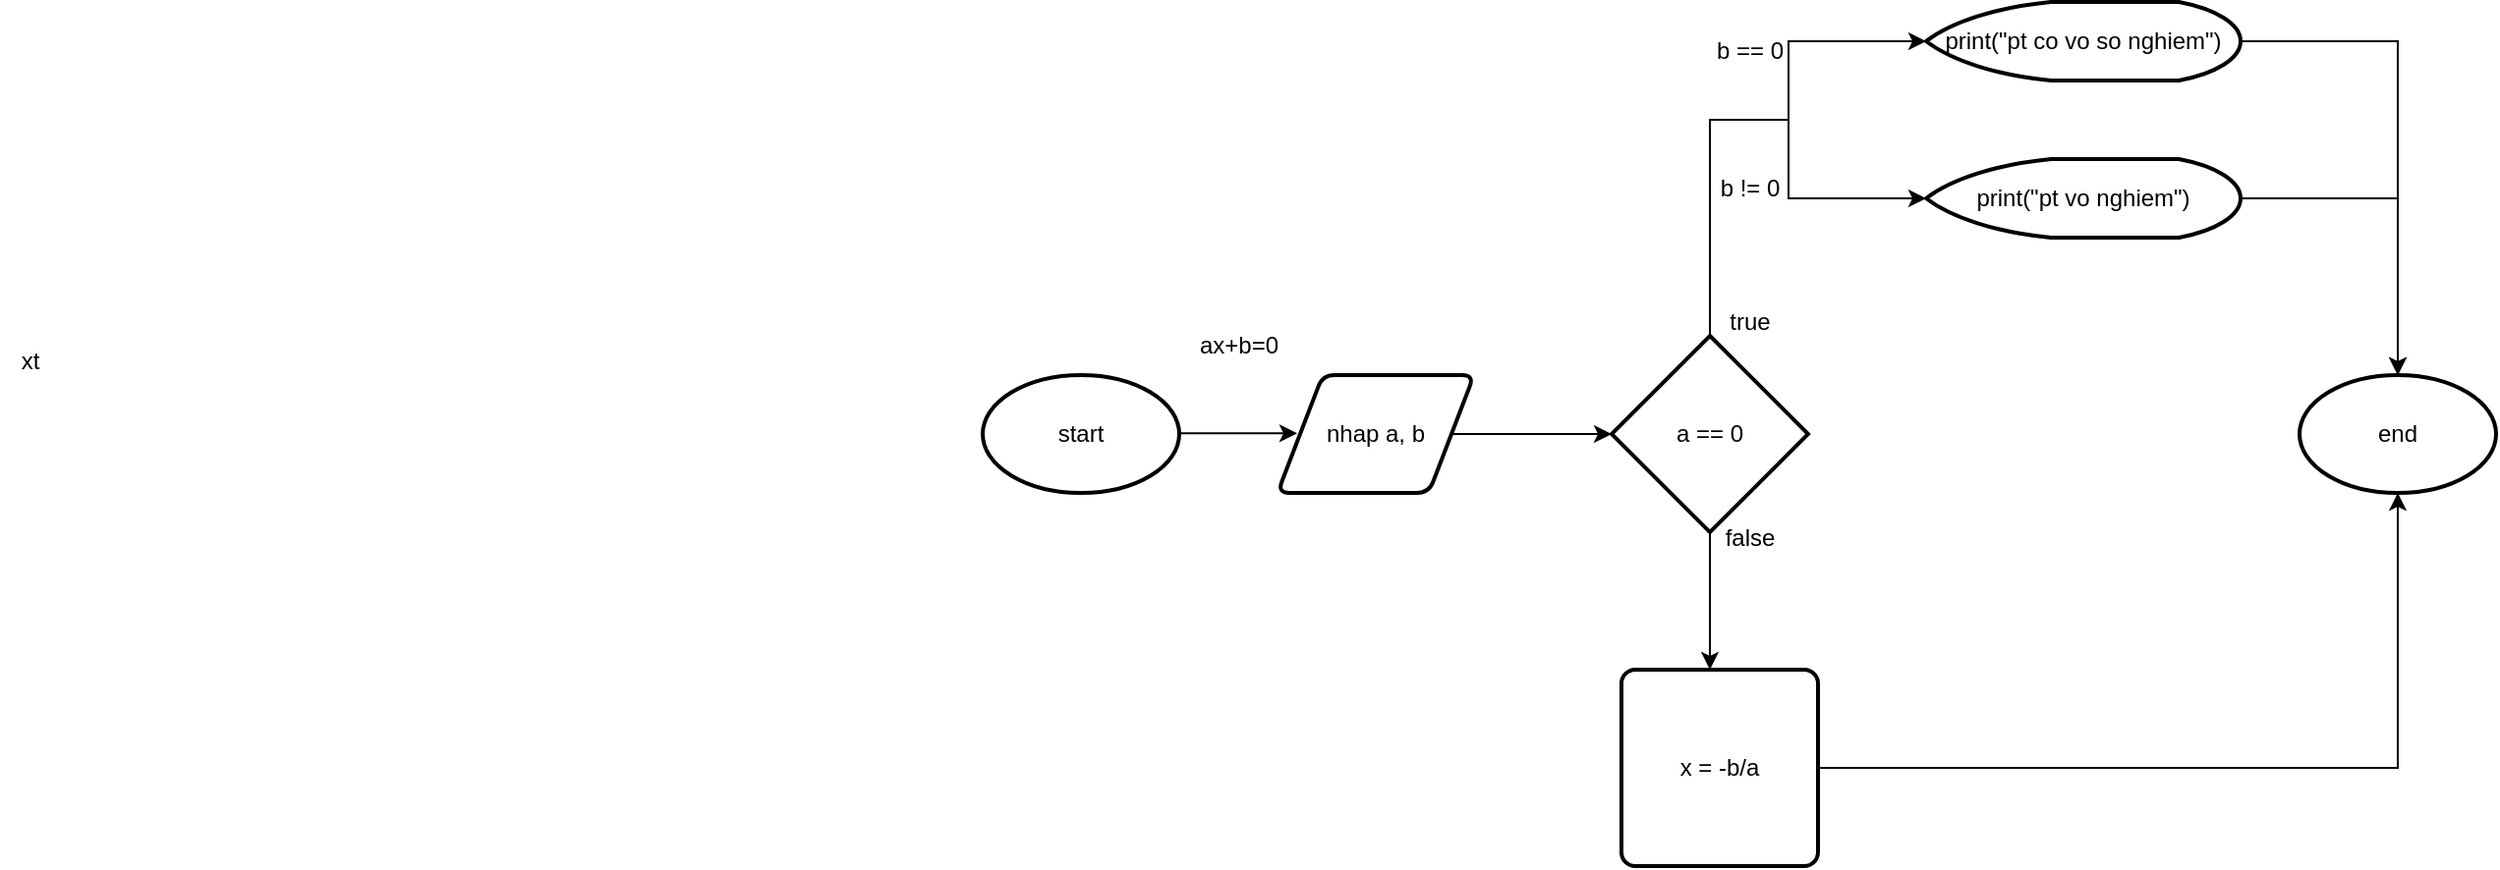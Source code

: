 <mxfile version="25.0.3">
  <diagram name="Page-1" id="DcJ7ozQtyh4piiJlDfk5">
    <mxGraphModel dx="1673" dy="544" grid="1" gridSize="10" guides="1" tooltips="1" connect="1" arrows="1" fold="1" page="1" pageScale="1" pageWidth="850" pageHeight="1100" math="0" shadow="0">
      <root>
        <mxCell id="0" />
        <mxCell id="1" parent="0" />
        <mxCell id="aGZQhhcOPH3hdLJARk8L-2" style="edgeStyle=orthogonalEdgeStyle;rounded=0;orthogonalLoop=1;jettySize=auto;html=1;" edge="1" parent="1">
          <mxGeometry relative="1" as="geometry">
            <mxPoint x="160" y="439.66" as="targetPoint" />
            <mxPoint x="100" y="439.66" as="sourcePoint" />
          </mxGeometry>
        </mxCell>
        <mxCell id="aGZQhhcOPH3hdLJARk8L-3" value="ax+b=0" style="text;html=1;align=center;verticalAlign=middle;resizable=0;points=[];autosize=1;strokeColor=none;fillColor=none;" vertex="1" parent="1">
          <mxGeometry x="100" y="380" width="60" height="30" as="geometry" />
        </mxCell>
        <mxCell id="aGZQhhcOPH3hdLJARk8L-5" value="start" style="strokeWidth=2;html=1;shape=mxgraph.flowchart.start_1;whiteSpace=wrap;" vertex="1" parent="1">
          <mxGeometry y="410" width="100" height="60" as="geometry" />
        </mxCell>
        <mxCell id="aGZQhhcOPH3hdLJARk8L-35" style="edgeStyle=orthogonalEdgeStyle;rounded=0;orthogonalLoop=1;jettySize=auto;html=1;" edge="1" parent="1" source="aGZQhhcOPH3hdLJARk8L-6">
          <mxGeometry relative="1" as="geometry">
            <mxPoint x="320" y="440" as="targetPoint" />
            <Array as="points">
              <mxPoint x="310" y="440" />
            </Array>
          </mxGeometry>
        </mxCell>
        <mxCell id="aGZQhhcOPH3hdLJARk8L-6" value="nhap a, b" style="shape=parallelogram;html=1;strokeWidth=2;perimeter=parallelogramPerimeter;whiteSpace=wrap;rounded=1;arcSize=12;size=0.23;" vertex="1" parent="1">
          <mxGeometry x="150" y="410" width="100" height="60" as="geometry" />
        </mxCell>
        <mxCell id="aGZQhhcOPH3hdLJARk8L-29" value="xt" style="text;html=1;align=center;verticalAlign=middle;resizable=0;points=[];autosize=1;strokeColor=none;fillColor=none;" vertex="1" parent="1">
          <mxGeometry x="-500" y="388" width="30" height="30" as="geometry" />
        </mxCell>
        <mxCell id="aGZQhhcOPH3hdLJARk8L-39" style="edgeStyle=orthogonalEdgeStyle;rounded=0;orthogonalLoop=1;jettySize=auto;html=1;" edge="1" parent="1" source="aGZQhhcOPH3hdLJARk8L-36">
          <mxGeometry relative="1" as="geometry">
            <mxPoint x="370" y="560" as="targetPoint" />
          </mxGeometry>
        </mxCell>
        <mxCell id="aGZQhhcOPH3hdLJARk8L-36" value="a == 0" style="strokeWidth=2;html=1;shape=mxgraph.flowchart.decision;whiteSpace=wrap;" vertex="1" parent="1">
          <mxGeometry x="320" y="390" width="100" height="100" as="geometry" />
        </mxCell>
        <mxCell id="aGZQhhcOPH3hdLJARk8L-40" value="false" style="text;html=1;align=center;verticalAlign=middle;resizable=0;points=[];autosize=1;strokeColor=none;fillColor=none;" vertex="1" parent="1">
          <mxGeometry x="365" y="478" width="50" height="30" as="geometry" />
        </mxCell>
        <mxCell id="aGZQhhcOPH3hdLJARk8L-41" value="print(&quot;pt co vo so nghiem&quot;)" style="strokeWidth=2;html=1;shape=mxgraph.flowchart.display;whiteSpace=wrap;rotation=0;" vertex="1" parent="1">
          <mxGeometry x="480" y="220" width="160" height="40" as="geometry" />
        </mxCell>
        <mxCell id="aGZQhhcOPH3hdLJARk8L-42" value="print(&quot;pt vo nghiem&quot;)" style="strokeWidth=2;html=1;shape=mxgraph.flowchart.display;whiteSpace=wrap;rotation=0;" vertex="1" parent="1">
          <mxGeometry x="480" y="300" width="160" height="40" as="geometry" />
        </mxCell>
        <mxCell id="aGZQhhcOPH3hdLJARk8L-46" value="" style="endArrow=classic;html=1;rounded=0;exitX=0.5;exitY=0;exitDx=0;exitDy=0;exitPerimeter=0;entryX=0;entryY=0.5;entryDx=0;entryDy=0;entryPerimeter=0;" edge="1" parent="1" source="aGZQhhcOPH3hdLJARk8L-36" target="aGZQhhcOPH3hdLJARk8L-41">
          <mxGeometry width="50" height="50" relative="1" as="geometry">
            <mxPoint x="330" y="390" as="sourcePoint" />
            <mxPoint x="410" y="280" as="targetPoint" />
            <Array as="points">
              <mxPoint x="370" y="280" />
              <mxPoint x="410" y="280" />
              <mxPoint x="410" y="240" />
            </Array>
          </mxGeometry>
        </mxCell>
        <mxCell id="aGZQhhcOPH3hdLJARk8L-48" value="" style="endArrow=classic;html=1;rounded=0;entryX=0;entryY=0.5;entryDx=0;entryDy=0;entryPerimeter=0;" edge="1" parent="1" target="aGZQhhcOPH3hdLJARk8L-42">
          <mxGeometry width="50" height="50" relative="1" as="geometry">
            <mxPoint x="410" y="280" as="sourcePoint" />
            <mxPoint x="430" y="270" as="targetPoint" />
            <Array as="points">
              <mxPoint x="410" y="320" />
            </Array>
          </mxGeometry>
        </mxCell>
        <mxCell id="aGZQhhcOPH3hdLJARk8L-49" value="b == 0" style="text;html=1;align=center;verticalAlign=middle;resizable=0;points=[];autosize=1;strokeColor=none;fillColor=none;" vertex="1" parent="1">
          <mxGeometry x="360" y="230" width="60" height="30" as="geometry" />
        </mxCell>
        <mxCell id="aGZQhhcOPH3hdLJARk8L-50" value="b != 0" style="text;html=1;align=center;verticalAlign=middle;resizable=0;points=[];autosize=1;strokeColor=none;fillColor=none;" vertex="1" parent="1">
          <mxGeometry x="365" y="300" width="50" height="30" as="geometry" />
        </mxCell>
        <mxCell id="aGZQhhcOPH3hdLJARk8L-51" value="true" style="text;html=1;align=center;verticalAlign=middle;resizable=0;points=[];autosize=1;strokeColor=none;fillColor=none;" vertex="1" parent="1">
          <mxGeometry x="370" y="368" width="40" height="30" as="geometry" />
        </mxCell>
        <mxCell id="aGZQhhcOPH3hdLJARk8L-53" style="edgeStyle=orthogonalEdgeStyle;rounded=0;orthogonalLoop=1;jettySize=auto;html=1;entryX=0.5;entryY=1;entryDx=0;entryDy=0;entryPerimeter=0;" edge="1" parent="1" source="aGZQhhcOPH3hdLJARk8L-52" target="aGZQhhcOPH3hdLJARk8L-54">
          <mxGeometry relative="1" as="geometry">
            <mxPoint x="720" y="610" as="targetPoint" />
          </mxGeometry>
        </mxCell>
        <mxCell id="aGZQhhcOPH3hdLJARk8L-52" value="x = -b/a" style="rounded=1;whiteSpace=wrap;html=1;absoluteArcSize=1;arcSize=14;strokeWidth=2;" vertex="1" parent="1">
          <mxGeometry x="325" y="560" width="100" height="100" as="geometry" />
        </mxCell>
        <mxCell id="aGZQhhcOPH3hdLJARk8L-54" value="end" style="strokeWidth=2;html=1;shape=mxgraph.flowchart.start_1;whiteSpace=wrap;" vertex="1" parent="1">
          <mxGeometry x="670" y="410" width="100" height="60" as="geometry" />
        </mxCell>
        <mxCell id="aGZQhhcOPH3hdLJARk8L-55" style="edgeStyle=orthogonalEdgeStyle;rounded=0;orthogonalLoop=1;jettySize=auto;html=1;exitX=1;exitY=0.5;exitDx=0;exitDy=0;exitPerimeter=0;entryX=0.5;entryY=0;entryDx=0;entryDy=0;entryPerimeter=0;" edge="1" parent="1" source="aGZQhhcOPH3hdLJARk8L-42" target="aGZQhhcOPH3hdLJARk8L-54">
          <mxGeometry relative="1" as="geometry" />
        </mxCell>
        <mxCell id="aGZQhhcOPH3hdLJARk8L-56" style="edgeStyle=orthogonalEdgeStyle;rounded=0;orthogonalLoop=1;jettySize=auto;html=1;entryX=0.5;entryY=0;entryDx=0;entryDy=0;entryPerimeter=0;" edge="1" parent="1" source="aGZQhhcOPH3hdLJARk8L-41" target="aGZQhhcOPH3hdLJARk8L-54">
          <mxGeometry relative="1" as="geometry" />
        </mxCell>
      </root>
    </mxGraphModel>
  </diagram>
</mxfile>
